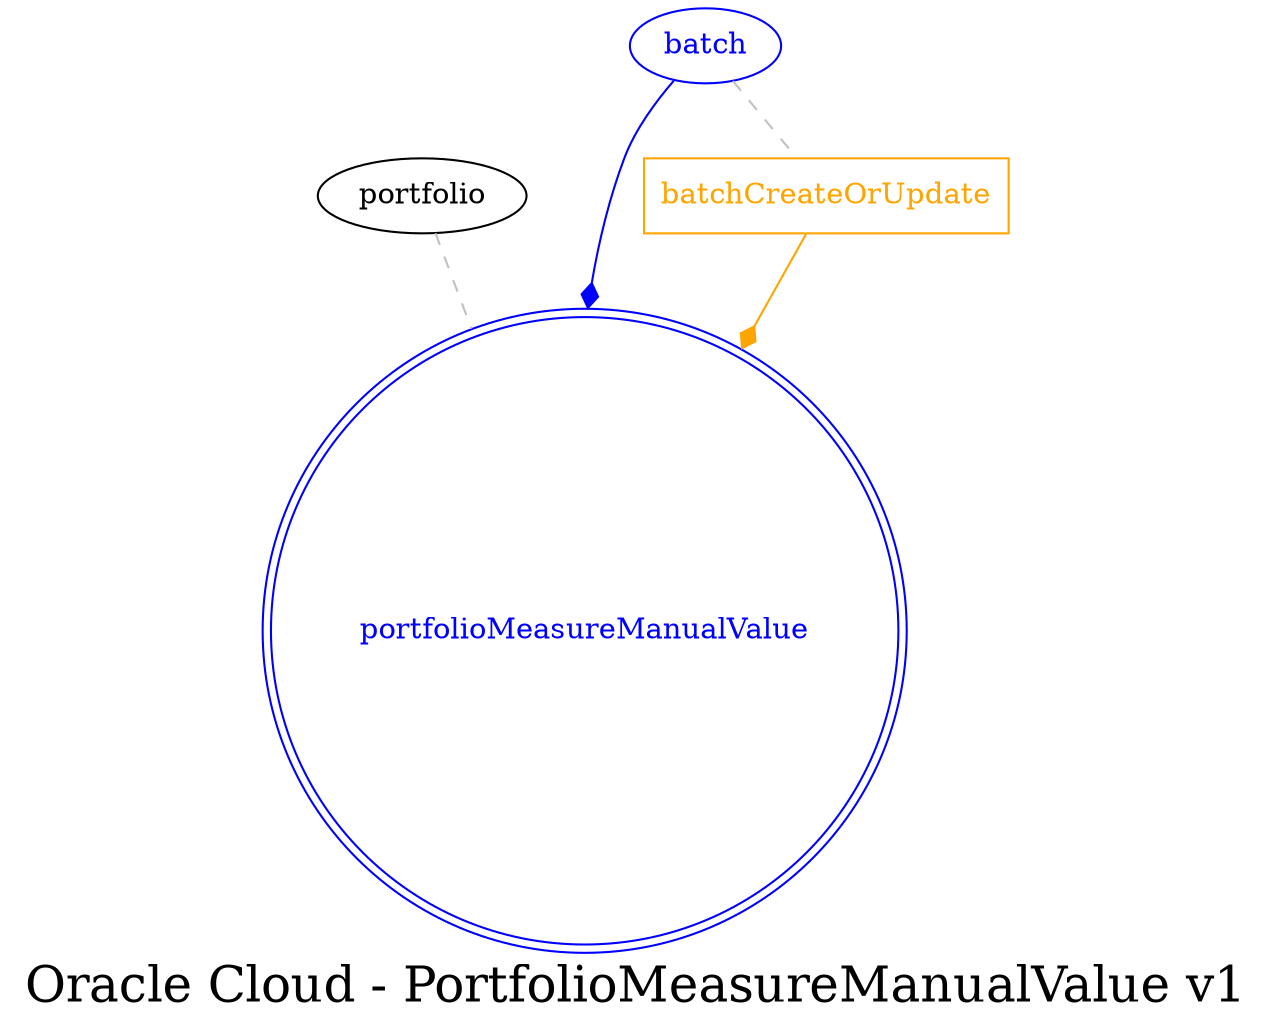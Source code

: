 digraph LexiconGraph {
graph[label="Oracle Cloud - PortfolioMeasureManualValue v1", fontsize=24]
splines=true
"portfolioMeasureManualValue" [color=blue, fontcolor=blue, shape=doublecircle]
"portfolio" -> "portfolioMeasureManualValue" [color=grey, fontcolor=grey, arrowhead=none, arrowtail=none, style=dashed]
"batchCreateOrUpdate" [color=orange, fontcolor=orange, shape=box]
"batchCreateOrUpdate" -> "portfolioMeasureManualValue" [color=orange, fontcolor=orange, arrowhead=diamond, arrowtail=none]
"batch" -> "batchCreateOrUpdate" [color=grey, fontcolor=grey, arrowhead=none, arrowtail=none, style=dashed]
"batch" -> "portfolioMeasureManualValue" [color=blue, fontcolor=blue, arrowhead=diamond, arrowtail=none]
"batch" [color=blue, fontcolor=blue, shape=ellipse]
}
